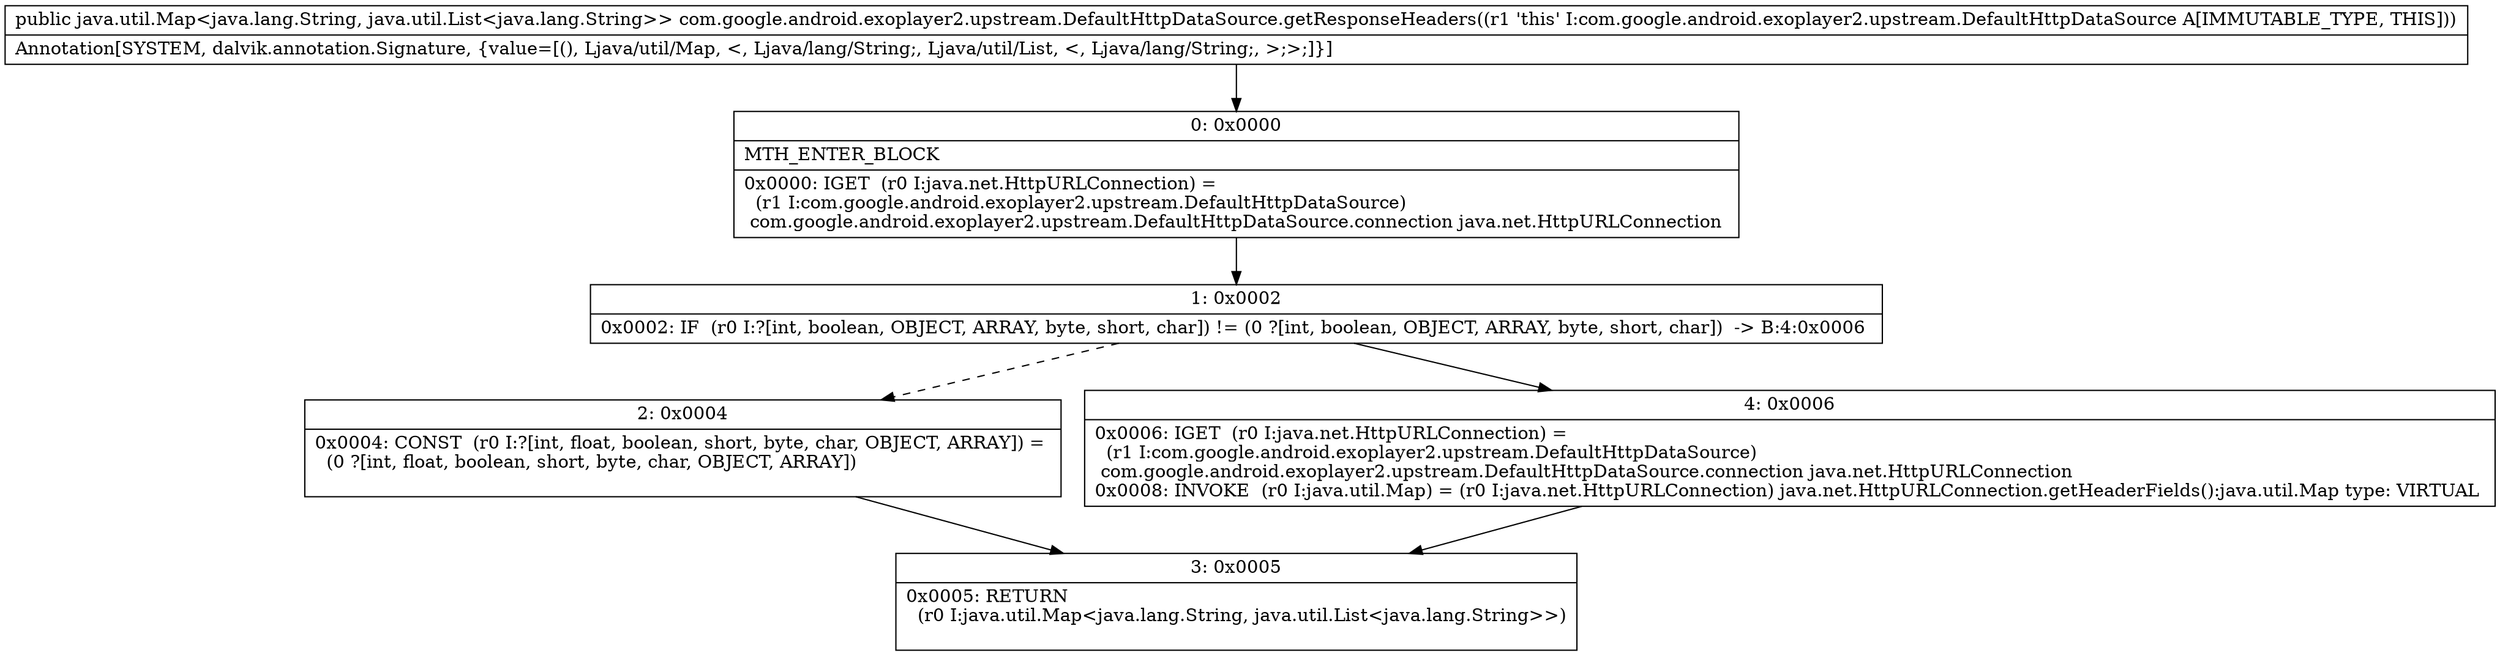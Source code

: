 digraph "CFG forcom.google.android.exoplayer2.upstream.DefaultHttpDataSource.getResponseHeaders()Ljava\/util\/Map;" {
Node_0 [shape=record,label="{0\:\ 0x0000|MTH_ENTER_BLOCK\l|0x0000: IGET  (r0 I:java.net.HttpURLConnection) = \l  (r1 I:com.google.android.exoplayer2.upstream.DefaultHttpDataSource)\l com.google.android.exoplayer2.upstream.DefaultHttpDataSource.connection java.net.HttpURLConnection \l}"];
Node_1 [shape=record,label="{1\:\ 0x0002|0x0002: IF  (r0 I:?[int, boolean, OBJECT, ARRAY, byte, short, char]) != (0 ?[int, boolean, OBJECT, ARRAY, byte, short, char])  \-\> B:4:0x0006 \l}"];
Node_2 [shape=record,label="{2\:\ 0x0004|0x0004: CONST  (r0 I:?[int, float, boolean, short, byte, char, OBJECT, ARRAY]) = \l  (0 ?[int, float, boolean, short, byte, char, OBJECT, ARRAY])\l \l}"];
Node_3 [shape=record,label="{3\:\ 0x0005|0x0005: RETURN  \l  (r0 I:java.util.Map\<java.lang.String, java.util.List\<java.lang.String\>\>)\l \l}"];
Node_4 [shape=record,label="{4\:\ 0x0006|0x0006: IGET  (r0 I:java.net.HttpURLConnection) = \l  (r1 I:com.google.android.exoplayer2.upstream.DefaultHttpDataSource)\l com.google.android.exoplayer2.upstream.DefaultHttpDataSource.connection java.net.HttpURLConnection \l0x0008: INVOKE  (r0 I:java.util.Map) = (r0 I:java.net.HttpURLConnection) java.net.HttpURLConnection.getHeaderFields():java.util.Map type: VIRTUAL \l}"];
MethodNode[shape=record,label="{public java.util.Map\<java.lang.String, java.util.List\<java.lang.String\>\> com.google.android.exoplayer2.upstream.DefaultHttpDataSource.getResponseHeaders((r1 'this' I:com.google.android.exoplayer2.upstream.DefaultHttpDataSource A[IMMUTABLE_TYPE, THIS]))  | Annotation[SYSTEM, dalvik.annotation.Signature, \{value=[(), Ljava\/util\/Map, \<, Ljava\/lang\/String;, Ljava\/util\/List, \<, Ljava\/lang\/String;, \>;\>;]\}]\l}"];
MethodNode -> Node_0;
Node_0 -> Node_1;
Node_1 -> Node_2[style=dashed];
Node_1 -> Node_4;
Node_2 -> Node_3;
Node_4 -> Node_3;
}

